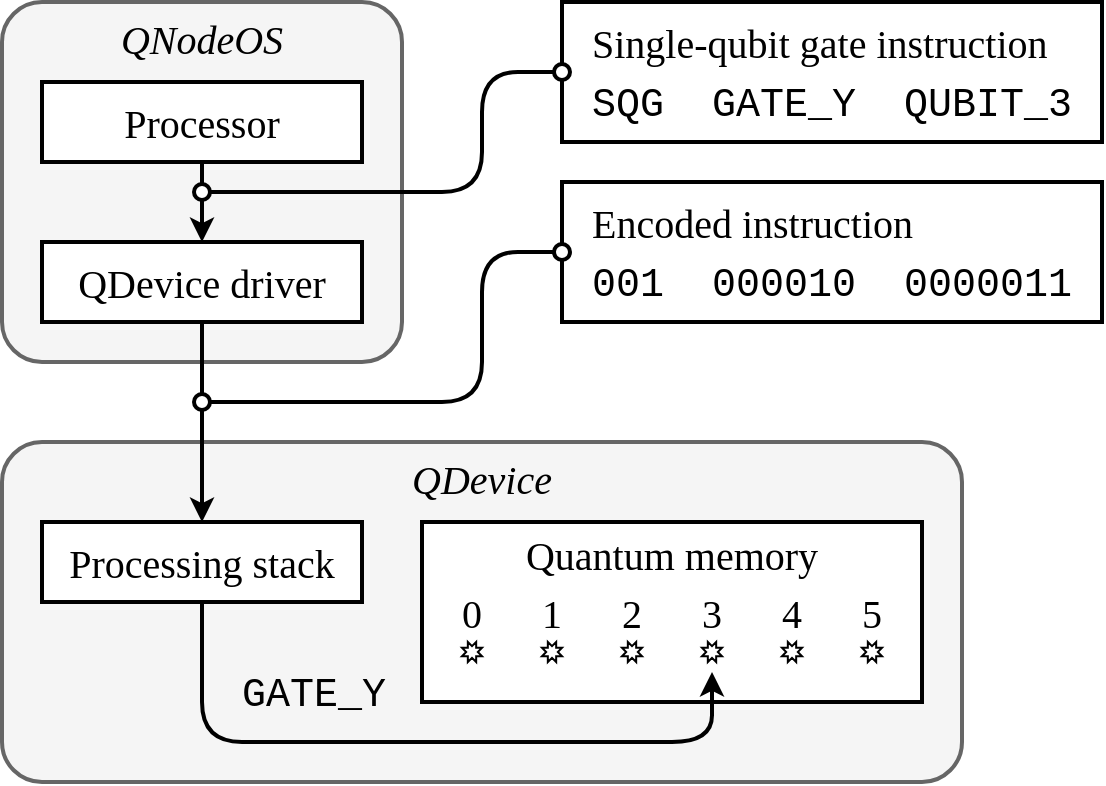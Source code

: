 <mxfile version="13.7.9" type="device"><diagram id="mJ-dKqEsO_aJzeUCnxig" name="Page-1"><mxGraphModel dx="1673" dy="104" grid="1" gridSize="10" guides="1" tooltips="1" connect="1" arrows="1" fold="1" page="1" pageScale="1" pageWidth="1100" pageHeight="850" background="none" math="0" shadow="0"><root><mxCell id="0"/><mxCell id="1" parent="0"/><mxCell id="BTqsrYnnykCEnmktoXgL-108" value="" style="rounded=0;whiteSpace=wrap;html=1;strokeWidth=2;fillColor=#FFFFFF;align=center;" vertex="1" parent="1"><mxGeometry x="440" y="1050" width="270" height="70" as="geometry"/></mxCell><mxCell id="BTqsrYnnykCEnmktoXgL-107" value="" style="rounded=0;whiteSpace=wrap;html=1;strokeWidth=2;fillColor=#FFFFFF;align=center;" vertex="1" parent="1"><mxGeometry x="440" y="960" width="270" height="70" as="geometry"/></mxCell><mxCell id="BTqsrYnnykCEnmktoXgL-63" value="QNodeOS" style="rounded=1;whiteSpace=wrap;html=1;strokeWidth=2;fontFamily=Times New Roman;fontSize=20;align=center;verticalAlign=top;spacingRight=0;spacingLeft=0;spacingTop=2;spacing=0;absoluteArcSize=1;arcSize=40;fillColor=#f5f5f5;strokeColor=#666666;fontStyle=2;" vertex="1" parent="1"><mxGeometry x="160" y="960" width="200" height="180" as="geometry"/></mxCell><mxCell id="BTqsrYnnykCEnmktoXgL-73" style="edgeStyle=orthogonalEdgeStyle;rounded=0;orthogonalLoop=1;jettySize=auto;html=1;exitX=0.5;exitY=1;exitDx=0;exitDy=0;entryX=0.5;entryY=0;entryDx=0;entryDy=0;strokeWidth=2;" edge="1" parent="1" source="BTqsrYnnykCEnmktoXgL-64" target="BTqsrYnnykCEnmktoXgL-65"><mxGeometry relative="1" as="geometry"/></mxCell><mxCell id="BTqsrYnnykCEnmktoXgL-64" value="Processor" style="rounded=0;whiteSpace=wrap;html=1;strokeWidth=2;fontFamily=Times New Roman;fontSize=20;align=center;verticalAlign=middle;spacingRight=0;spacingLeft=0;spacingTop=0;spacing=0;" vertex="1" parent="1"><mxGeometry x="180" y="1000" width="160" height="40" as="geometry"/></mxCell><mxCell id="BTqsrYnnykCEnmktoXgL-65" value="QDevice driver" style="rounded=0;whiteSpace=wrap;html=1;strokeWidth=2;fontFamily=Times New Roman;fontSize=20;align=center;verticalAlign=middle;spacingRight=0;spacingLeft=0;spacingTop=0;spacing=0;" vertex="1" parent="1"><mxGeometry x="180" y="1080" width="160" height="40" as="geometry"/></mxCell><mxCell id="BTqsrYnnykCEnmktoXgL-66" value="Single-qubit gate instruction&lt;br&gt;" style="text;html=1;strokeColor=none;fillColor=none;align=left;verticalAlign=middle;whiteSpace=wrap;rounded=0;fontSize=20;fontColor=#000000;fontFamily=Times New Roman;spacing=0;" vertex="1" parent="1"><mxGeometry x="455" y="965" width="240" height="30" as="geometry"/></mxCell><mxCell id="BTqsrYnnykCEnmktoXgL-67" value="&lt;font face=&quot;Courier New&quot;&gt;SQG&amp;nbsp; GATE_Y&amp;nbsp; QUBIT_3&lt;/font&gt;" style="text;html=1;strokeColor=none;fillColor=none;align=left;verticalAlign=middle;whiteSpace=wrap;rounded=0;fontSize=20;fontColor=#000000;fontFamily=Times New Roman;spacing=0;" vertex="1" parent="1"><mxGeometry x="455" y="995" width="240" height="30" as="geometry"/></mxCell><mxCell id="BTqsrYnnykCEnmktoXgL-68" value="QDevice" style="rounded=1;whiteSpace=wrap;html=1;strokeWidth=2;fontFamily=Times New Roman;fontSize=20;align=center;verticalAlign=top;spacingRight=0;spacingLeft=0;spacingTop=2;spacing=0;absoluteArcSize=1;arcSize=40;fillColor=#f5f5f5;strokeColor=#666666;fontStyle=2;" vertex="1" parent="1"><mxGeometry x="160" y="1180" width="480" height="170" as="geometry"/></mxCell><mxCell id="BTqsrYnnykCEnmktoXgL-69" value="Processing stack" style="rounded=0;whiteSpace=wrap;html=1;strokeWidth=2;fontFamily=Times New Roman;fontSize=20;align=center;verticalAlign=middle;spacingRight=0;spacingLeft=0;spacingTop=0;spacing=0;" vertex="1" parent="1"><mxGeometry x="180" y="1220" width="160" height="40" as="geometry"/></mxCell><mxCell id="BTqsrYnnykCEnmktoXgL-70" value="Encoded instruction" style="text;html=1;strokeColor=none;fillColor=none;align=left;verticalAlign=middle;whiteSpace=wrap;rounded=0;fontSize=20;fontColor=#000000;fontFamily=Times New Roman;spacing=0;" vertex="1" parent="1"><mxGeometry x="455" y="1055" width="240" height="30" as="geometry"/></mxCell><mxCell id="BTqsrYnnykCEnmktoXgL-71" value="&lt;font face=&quot;Courier New&quot;&gt;001&amp;nbsp; 000010&amp;nbsp; 0000011&lt;/font&gt;" style="text;html=1;strokeColor=none;fillColor=none;align=left;verticalAlign=middle;whiteSpace=wrap;rounded=0;fontSize=20;fontColor=#000000;fontFamily=Times New Roman;spacing=0;" vertex="1" parent="1"><mxGeometry x="455" y="1085" width="240" height="30" as="geometry"/></mxCell><mxCell id="BTqsrYnnykCEnmktoXgL-77" value="Quantum memory" style="rounded=0;whiteSpace=wrap;html=1;strokeWidth=2;fontFamily=Times New Roman;fontSize=20;align=center;verticalAlign=top;spacingRight=0;spacingLeft=0;spacingTop=0;spacing=0;" vertex="1" parent="1"><mxGeometry x="370" y="1220" width="250" height="90" as="geometry"/></mxCell><mxCell id="BTqsrYnnykCEnmktoXgL-78" value="" style="verticalLabelPosition=bottom;verticalAlign=top;html=1;shape=mxgraph.basic.8_point_star;fontFamily=Helvetica;fontSize=12;fontColor=#000000;align=left;strokeColor=#000000;strokeWidth=1;fillColor=#ffffff;" vertex="1" parent="1"><mxGeometry x="390" y="1280" width="10" height="10" as="geometry"/></mxCell><mxCell id="BTqsrYnnykCEnmktoXgL-79" value="" style="verticalLabelPosition=bottom;verticalAlign=top;html=1;shape=mxgraph.basic.8_point_star;fontFamily=Helvetica;fontSize=12;fontColor=#000000;align=left;strokeColor=#000000;strokeWidth=1;fillColor=#ffffff;" vertex="1" parent="1"><mxGeometry x="430" y="1280" width="10" height="10" as="geometry"/></mxCell><mxCell id="BTqsrYnnykCEnmktoXgL-80" value="" style="verticalLabelPosition=bottom;verticalAlign=top;html=1;shape=mxgraph.basic.8_point_star;fontFamily=Helvetica;fontSize=12;fontColor=#000000;align=left;strokeColor=#000000;strokeWidth=1;fillColor=#ffffff;" vertex="1" parent="1"><mxGeometry x="470" y="1280" width="10" height="10" as="geometry"/></mxCell><mxCell id="BTqsrYnnykCEnmktoXgL-81" value="" style="verticalLabelPosition=bottom;verticalAlign=top;html=1;shape=mxgraph.basic.8_point_star;fontFamily=Helvetica;fontSize=12;fontColor=#000000;align=left;strokeColor=#000000;strokeWidth=1;fillColor=#ffffff;" vertex="1" parent="1"><mxGeometry x="510" y="1280" width="10" height="10" as="geometry"/></mxCell><mxCell id="BTqsrYnnykCEnmktoXgL-82" value="" style="verticalLabelPosition=bottom;verticalAlign=top;html=1;shape=mxgraph.basic.8_point_star;fontFamily=Helvetica;fontSize=12;fontColor=#000000;align=left;strokeColor=#000000;strokeWidth=1;fillColor=#ffffff;" vertex="1" parent="1"><mxGeometry x="550" y="1280" width="10" height="10" as="geometry"/></mxCell><mxCell id="BTqsrYnnykCEnmktoXgL-83" value="" style="verticalLabelPosition=bottom;verticalAlign=top;html=1;shape=mxgraph.basic.8_point_star;fontFamily=Helvetica;fontSize=12;fontColor=#000000;align=left;strokeColor=#000000;strokeWidth=1;fillColor=#ffffff;" vertex="1" parent="1"><mxGeometry x="590" y="1280" width="10" height="10" as="geometry"/></mxCell><mxCell id="BTqsrYnnykCEnmktoXgL-84" value="0" style="text;html=1;strokeColor=none;fillColor=none;align=center;verticalAlign=middle;whiteSpace=wrap;rounded=0;fontSize=20;fontColor=#000000;fontFamily=Times New Roman;spacing=0;" vertex="1" parent="1"><mxGeometry x="385" y="1255" width="20" height="20" as="geometry"/></mxCell><mxCell id="BTqsrYnnykCEnmktoXgL-85" value="1" style="text;html=1;strokeColor=none;fillColor=none;align=center;verticalAlign=middle;whiteSpace=wrap;rounded=0;fontSize=20;fontColor=#000000;fontFamily=Times New Roman;spacing=0;" vertex="1" parent="1"><mxGeometry x="425" y="1255" width="20" height="20" as="geometry"/></mxCell><mxCell id="BTqsrYnnykCEnmktoXgL-86" value="2" style="text;html=1;strokeColor=none;fillColor=none;align=center;verticalAlign=middle;whiteSpace=wrap;rounded=0;fontSize=20;fontColor=#000000;fontFamily=Times New Roman;spacing=0;" vertex="1" parent="1"><mxGeometry x="465" y="1255" width="20" height="20" as="geometry"/></mxCell><mxCell id="BTqsrYnnykCEnmktoXgL-87" value="5" style="text;html=1;strokeColor=none;fillColor=none;align=center;verticalAlign=middle;whiteSpace=wrap;rounded=0;fontSize=20;fontColor=#000000;fontFamily=Times New Roman;spacing=0;" vertex="1" parent="1"><mxGeometry x="585" y="1255" width="20" height="20" as="geometry"/></mxCell><mxCell id="BTqsrYnnykCEnmktoXgL-88" value="4" style="text;html=1;strokeColor=none;fillColor=none;align=center;verticalAlign=middle;whiteSpace=wrap;rounded=0;fontSize=20;fontColor=#000000;fontFamily=Times New Roman;spacing=0;" vertex="1" parent="1"><mxGeometry x="545" y="1255" width="20" height="20" as="geometry"/></mxCell><mxCell id="BTqsrYnnykCEnmktoXgL-89" value="3" style="text;html=1;strokeColor=none;fillColor=none;align=center;verticalAlign=middle;whiteSpace=wrap;rounded=0;fontSize=20;fontColor=#000000;fontFamily=Times New Roman;spacing=0;" vertex="1" parent="1"><mxGeometry x="505" y="1255" width="20" height="20" as="geometry"/></mxCell><mxCell id="BTqsrYnnykCEnmktoXgL-90" style="edgeStyle=orthogonalEdgeStyle;rounded=0;orthogonalLoop=1;jettySize=auto;html=1;exitX=0.5;exitY=1;exitDx=0;exitDy=0;entryX=0.25;entryY=0;entryDx=0;entryDy=0;strokeWidth=2;" edge="1" parent="1"><mxGeometry relative="1" as="geometry"><mxPoint x="260" y="1120" as="sourcePoint"/><mxPoint x="260" y="1220" as="targetPoint"/><Array as="points"/></mxGeometry></mxCell><mxCell id="BTqsrYnnykCEnmktoXgL-92" style="edgeStyle=orthogonalEdgeStyle;rounded=1;orthogonalLoop=1;jettySize=auto;html=1;exitX=0.5;exitY=1;exitDx=0;exitDy=0;entryX=0;entryY=0.5;entryDx=0;entryDy=0;strokeWidth=2;arcSize=40;" edge="1" parent="1"><mxGeometry relative="1" as="geometry"><mxPoint x="260" y="1260" as="sourcePoint"/><mxPoint x="515" y="1295" as="targetPoint"/><Array as="points"><mxPoint x="260" y="1330"/><mxPoint x="515" y="1330"/></Array></mxGeometry></mxCell><mxCell id="BTqsrYnnykCEnmktoXgL-93" value="&lt;font face=&quot;Courier New&quot;&gt;GATE_Y&lt;/font&gt;" style="text;html=1;strokeColor=none;fillColor=none;align=left;verticalAlign=middle;whiteSpace=wrap;rounded=0;fontSize=20;fontColor=#000000;fontFamily=Times New Roman;spacing=0;" vertex="1" parent="1"><mxGeometry x="280" y="1290" width="80" height="30" as="geometry"/></mxCell><mxCell id="BTqsrYnnykCEnmktoXgL-99" value="" style="ellipse;whiteSpace=wrap;html=1;aspect=fixed;align=left;strokeWidth=2;fillColor=#FFFFFF;" vertex="1" parent="1"><mxGeometry x="436" y="991" width="8" height="8" as="geometry"/></mxCell><mxCell id="BTqsrYnnykCEnmktoXgL-102" value="" style="ellipse;whiteSpace=wrap;html=1;aspect=fixed;align=left;strokeWidth=2;fillColor=#FFFFFF;" vertex="1" parent="1"><mxGeometry x="436" y="1081" width="8" height="8" as="geometry"/></mxCell><mxCell id="BTqsrYnnykCEnmktoXgL-104" style="edgeStyle=orthogonalEdgeStyle;rounded=1;orthogonalLoop=1;jettySize=auto;html=1;exitX=1;exitY=0.5;exitDx=0;exitDy=0;entryX=0;entryY=0.5;entryDx=0;entryDy=0;strokeWidth=2;arcSize=40;endArrow=none;endFill=0;" edge="1" parent="1" source="BTqsrYnnykCEnmktoXgL-103" target="BTqsrYnnykCEnmktoXgL-99"><mxGeometry relative="1" as="geometry"><Array as="points"><mxPoint x="400" y="1055"/><mxPoint x="400" y="995"/></Array></mxGeometry></mxCell><mxCell id="BTqsrYnnykCEnmktoXgL-103" value="" style="ellipse;whiteSpace=wrap;html=1;aspect=fixed;align=left;strokeWidth=2;fillColor=#FFFFFF;" vertex="1" parent="1"><mxGeometry x="256" y="1051" width="8" height="8" as="geometry"/></mxCell><mxCell id="BTqsrYnnykCEnmktoXgL-106" style="edgeStyle=orthogonalEdgeStyle;rounded=1;orthogonalLoop=1;jettySize=auto;html=1;exitX=1;exitY=0.5;exitDx=0;exitDy=0;entryX=0;entryY=0.5;entryDx=0;entryDy=0;endArrow=none;endFill=0;strokeWidth=2;arcSize=40;" edge="1" parent="1" source="BTqsrYnnykCEnmktoXgL-105" target="BTqsrYnnykCEnmktoXgL-102"><mxGeometry relative="1" as="geometry"><Array as="points"><mxPoint x="400" y="1160"/><mxPoint x="400" y="1085"/></Array></mxGeometry></mxCell><mxCell id="BTqsrYnnykCEnmktoXgL-105" value="" style="ellipse;whiteSpace=wrap;html=1;aspect=fixed;align=left;strokeWidth=2;fillColor=#FFFFFF;" vertex="1" parent="1"><mxGeometry x="256" y="1156" width="8" height="8" as="geometry"/></mxCell></root></mxGraphModel></diagram></mxfile>